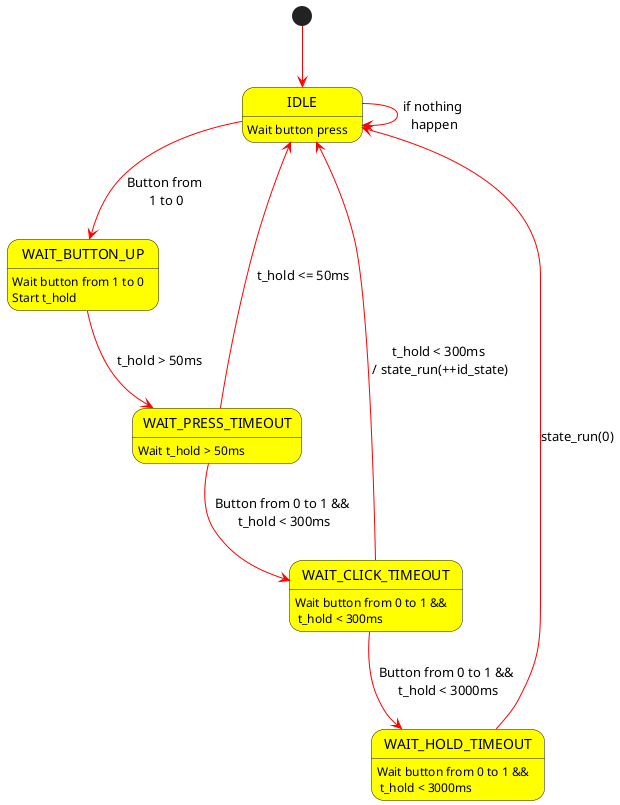 @startuml
skinparam arrowcolor red
skinparam stateBackgroundColor yellow  

[*] --> IDLE
IDLE: Wait button press
WAIT_BUTTON_UP: Wait button from 1 to 0\nStart t_hold
WAIT_PRESS_TIMEOUT: Wait t_hold > 50ms
WAIT_CLICK_TIMEOUT: Wait button from 0 to 1 &&\n t_hold < 300ms
WAIT_HOLD_TIMEOUT: Wait button from 0 to 1 &&\n t_hold < 3000ms

IDLE --> WAIT_BUTTON_UP: Button from\n 1 to 0
WAIT_BUTTON_UP --> WAIT_PRESS_TIMEOUT: t_hold > 50ms
WAIT_PRESS_TIMEOUT --> WAIT_CLICK_TIMEOUT: Button from 0 to 1 &&\n t_hold < 300ms
WAIT_CLICK_TIMEOUT --> WAIT_HOLD_TIMEOUT: Button from 0 to 1 &&\n t_hold < 3000ms

IDLE --> IDLE: if nothing\n happen
WAIT_PRESS_TIMEOUT --> IDLE: t_hold <= 50ms
WAIT_CLICK_TIMEOUT --> IDLE: t_hold < 300ms\n / state_run(++id_state)
WAIT_HOLD_TIMEOUT --> IDLE: state_run(0) 


@enduml

	/*IDLE = 0,
	WAIT_BUTTON_UP,
	WAIT_PRESS_TIMEOUT,
	WAIT_CLICK_TIMEOUT,
	WAIT_HOLD_TIMEOUT*/